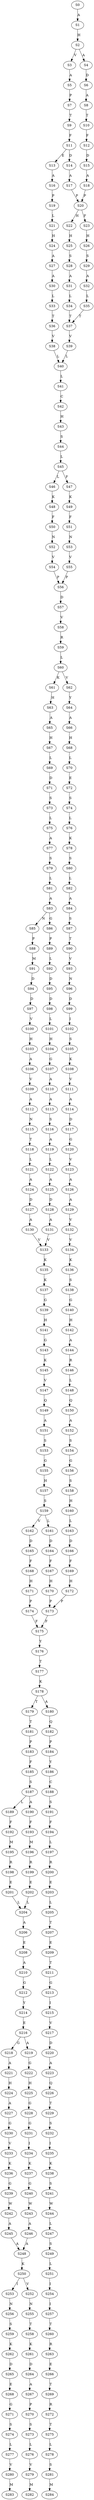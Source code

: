 strict digraph  {
	S0 -> S1 [ label = A ];
	S1 -> S2 [ label = H ];
	S2 -> S3 [ label = V ];
	S2 -> S4 [ label = A ];
	S3 -> S5 [ label = A ];
	S4 -> S6 [ label = D ];
	S5 -> S7 [ label = P ];
	S6 -> S8 [ label = A ];
	S7 -> S9 [ label = T ];
	S8 -> S10 [ label = T ];
	S9 -> S11 [ label = F ];
	S10 -> S12 [ label = F ];
	S11 -> S13 [ label = E ];
	S11 -> S14 [ label = D ];
	S12 -> S15 [ label = D ];
	S13 -> S16 [ label = A ];
	S14 -> S17 [ label = A ];
	S15 -> S18 [ label = A ];
	S16 -> S19 [ label = P ];
	S17 -> S20 [ label = P ];
	S18 -> S20 [ label = P ];
	S19 -> S21 [ label = L ];
	S20 -> S22 [ label = H ];
	S20 -> S23 [ label = F ];
	S21 -> S24 [ label = H ];
	S22 -> S25 [ label = H ];
	S23 -> S26 [ label = H ];
	S24 -> S27 [ label = A ];
	S25 -> S28 [ label = S ];
	S26 -> S29 [ label = S ];
	S27 -> S30 [ label = A ];
	S28 -> S31 [ label = A ];
	S29 -> S32 [ label = A ];
	S30 -> S33 [ label = L ];
	S31 -> S34 [ label = L ];
	S32 -> S35 [ label = L ];
	S33 -> S36 [ label = T ];
	S34 -> S37 [ label = T ];
	S35 -> S37 [ label = T ];
	S36 -> S38 [ label = V ];
	S37 -> S39 [ label = V ];
	S38 -> S40 [ label = L ];
	S39 -> S40 [ label = L ];
	S40 -> S41 [ label = L ];
	S41 -> S42 [ label = C ];
	S42 -> S43 [ label = H ];
	S43 -> S44 [ label = S ];
	S44 -> S45 [ label = L ];
	S45 -> S46 [ label = L ];
	S45 -> S47 [ label = F ];
	S46 -> S48 [ label = K ];
	S47 -> S49 [ label = K ];
	S48 -> S50 [ label = F ];
	S49 -> S51 [ label = F ];
	S50 -> S52 [ label = N ];
	S51 -> S53 [ label = N ];
	S52 -> S54 [ label = V ];
	S53 -> S55 [ label = V ];
	S54 -> S56 [ label = P ];
	S55 -> S56 [ label = P ];
	S56 -> S57 [ label = D ];
	S57 -> S58 [ label = V ];
	S58 -> S59 [ label = R ];
	S59 -> S60 [ label = L ];
	S60 -> S61 [ label = K ];
	S60 -> S62 [ label = V ];
	S61 -> S63 [ label = H ];
	S62 -> S64 [ label = Y ];
	S63 -> S65 [ label = A ];
	S64 -> S66 [ label = A ];
	S65 -> S67 [ label = H ];
	S66 -> S68 [ label = H ];
	S67 -> S69 [ label = L ];
	S68 -> S70 [ label = L ];
	S69 -> S71 [ label = D ];
	S70 -> S72 [ label = E ];
	S71 -> S73 [ label = S ];
	S72 -> S74 [ label = S ];
	S73 -> S75 [ label = L ];
	S74 -> S76 [ label = L ];
	S75 -> S77 [ label = A ];
	S76 -> S78 [ label = K ];
	S77 -> S79 [ label = S ];
	S78 -> S80 [ label = S ];
	S79 -> S81 [ label = L ];
	S80 -> S82 [ label = L ];
	S81 -> S83 [ label = A ];
	S82 -> S84 [ label = A ];
	S83 -> S85 [ label = N ];
	S83 -> S86 [ label = G ];
	S84 -> S87 [ label = S ];
	S85 -> S88 [ label = P ];
	S86 -> S89 [ label = P ];
	S87 -> S90 [ label = T ];
	S88 -> S91 [ label = M ];
	S89 -> S92 [ label = L ];
	S90 -> S93 [ label = V ];
	S91 -> S94 [ label = D ];
	S92 -> S95 [ label = D ];
	S93 -> S96 [ label = N ];
	S94 -> S97 [ label = D ];
	S95 -> S98 [ label = D ];
	S96 -> S99 [ label = D ];
	S97 -> S100 [ label = V ];
	S98 -> S101 [ label = L ];
	S99 -> S102 [ label = I ];
	S100 -> S103 [ label = H ];
	S101 -> S104 [ label = H ];
	S102 -> S105 [ label = S ];
	S103 -> S106 [ label = A ];
	S104 -> S107 [ label = G ];
	S105 -> S108 [ label = K ];
	S106 -> S109 [ label = V ];
	S107 -> S110 [ label = A ];
	S108 -> S111 [ label = V ];
	S109 -> S112 [ label = A ];
	S110 -> S113 [ label = A ];
	S111 -> S114 [ label = A ];
	S112 -> S115 [ label = N ];
	S113 -> S116 [ label = S ];
	S114 -> S117 [ label = D ];
	S115 -> S118 [ label = T ];
	S116 -> S119 [ label = A ];
	S117 -> S120 [ label = G ];
	S118 -> S121 [ label = L ];
	S119 -> S122 [ label = L ];
	S120 -> S123 [ label = V ];
	S121 -> S124 [ label = A ];
	S122 -> S125 [ label = A ];
	S123 -> S126 [ label = A ];
	S124 -> S127 [ label = D ];
	S125 -> S128 [ label = D ];
	S126 -> S129 [ label = A ];
	S127 -> S130 [ label = A ];
	S128 -> S131 [ label = A ];
	S129 -> S132 [ label = V ];
	S130 -> S133 [ label = V ];
	S131 -> S133 [ label = V ];
	S132 -> S134 [ label = V ];
	S133 -> S135 [ label = K ];
	S134 -> S136 [ label = K ];
	S135 -> S137 [ label = K ];
	S136 -> S138 [ label = S ];
	S137 -> S139 [ label = G ];
	S138 -> S140 [ label = G ];
	S139 -> S141 [ label = H ];
	S140 -> S142 [ label = H ];
	S141 -> S143 [ label = G ];
	S142 -> S144 [ label = A ];
	S143 -> S145 [ label = K ];
	S144 -> S146 [ label = R ];
	S145 -> S147 [ label = V ];
	S146 -> S148 [ label = L ];
	S147 -> S149 [ label = Q ];
	S148 -> S150 [ label = Q ];
	S149 -> S151 [ label = A ];
	S150 -> S152 [ label = A ];
	S151 -> S153 [ label = S ];
	S152 -> S154 [ label = S ];
	S153 -> S155 [ label = G ];
	S154 -> S156 [ label = G ];
	S155 -> S157 [ label = H ];
	S156 -> S158 [ label = S ];
	S157 -> S159 [ label = S ];
	S158 -> S160 [ label = H ];
	S159 -> S161 [ label = L ];
	S159 -> S162 [ label = V ];
	S160 -> S163 [ label = L ];
	S161 -> S164 [ label = D ];
	S162 -> S165 [ label = D ];
	S163 -> S166 [ label = D ];
	S164 -> S167 [ label = F ];
	S165 -> S168 [ label = F ];
	S166 -> S169 [ label = F ];
	S167 -> S170 [ label = H ];
	S168 -> S171 [ label = H ];
	S169 -> S172 [ label = H ];
	S170 -> S173 [ label = P ];
	S171 -> S174 [ label = P ];
	S172 -> S173 [ label = P ];
	S173 -> S175 [ label = F ];
	S174 -> S175 [ label = F ];
	S175 -> S176 [ label = Y ];
	S176 -> S177 [ label = T ];
	S177 -> S178 [ label = K ];
	S178 -> S179 [ label = T ];
	S178 -> S180 [ label = A ];
	S179 -> S181 [ label = T ];
	S180 -> S182 [ label = Q ];
	S181 -> S183 [ label = P ];
	S182 -> S184 [ label = P ];
	S183 -> S185 [ label = F ];
	S184 -> S186 [ label = Y ];
	S185 -> S187 [ label = S ];
	S186 -> S188 [ label = C ];
	S187 -> S189 [ label = L ];
	S187 -> S190 [ label = A ];
	S188 -> S191 [ label = S ];
	S189 -> S192 [ label = F ];
	S190 -> S193 [ label = F ];
	S191 -> S194 [ label = F ];
	S192 -> S195 [ label = M ];
	S193 -> S196 [ label = M ];
	S194 -> S197 [ label = L ];
	S195 -> S198 [ label = R ];
	S196 -> S199 [ label = R ];
	S197 -> S200 [ label = R ];
	S198 -> S201 [ label = E ];
	S199 -> S202 [ label = E ];
	S200 -> S203 [ label = E ];
	S201 -> S204 [ label = L ];
	S202 -> S204 [ label = L ];
	S203 -> S205 [ label = L ];
	S204 -> S206 [ label = A ];
	S205 -> S207 [ label = T ];
	S206 -> S208 [ label = E ];
	S207 -> S209 [ label = E ];
	S208 -> S210 [ label = A ];
	S209 -> S211 [ label = T ];
	S210 -> S212 [ label = G ];
	S211 -> S213 [ label = G ];
	S212 -> S214 [ label = Y ];
	S213 -> S215 [ label = I ];
	S214 -> S216 [ label = E ];
	S215 -> S217 [ label = V ];
	S216 -> S218 [ label = G ];
	S216 -> S219 [ label = A ];
	S217 -> S220 [ label = D ];
	S218 -> S221 [ label = A ];
	S219 -> S222 [ label = G ];
	S220 -> S223 [ label = A ];
	S221 -> S224 [ label = H ];
	S222 -> S225 [ label = H ];
	S223 -> S226 [ label = Q ];
	S224 -> S227 [ label = A ];
	S225 -> S228 [ label = G ];
	S226 -> S229 [ label = T ];
	S227 -> S230 [ label = G ];
	S228 -> S231 [ label = G ];
	S229 -> S232 [ label = S ];
	S230 -> S233 [ label = V ];
	S231 -> S234 [ label = I ];
	S232 -> S235 [ label = I ];
	S233 -> S236 [ label = K ];
	S234 -> S237 [ label = K ];
	S235 -> S238 [ label = K ];
	S236 -> S239 [ label = G ];
	S237 -> S240 [ label = G ];
	S238 -> S241 [ label = S ];
	S239 -> S242 [ label = W ];
	S240 -> S243 [ label = W ];
	S241 -> S244 [ label = W ];
	S242 -> S245 [ label = A ];
	S243 -> S246 [ label = A ];
	S244 -> S247 [ label = L ];
	S245 -> S248 [ label = A ];
	S246 -> S248 [ label = A ];
	S247 -> S249 [ label = S ];
	S248 -> S250 [ label = K ];
	S249 -> S251 [ label = L ];
	S250 -> S252 [ label = V ];
	S250 -> S253 [ label = I ];
	S251 -> S254 [ label = I ];
	S252 -> S255 [ label = N ];
	S253 -> S256 [ label = N ];
	S254 -> S257 [ label = I ];
	S255 -> S258 [ label = T ];
	S256 -> S259 [ label = S ];
	S257 -> S260 [ label = T ];
	S258 -> S261 [ label = K ];
	S259 -> S262 [ label = K ];
	S260 -> S263 [ label = R ];
	S261 -> S264 [ label = D ];
	S262 -> S265 [ label = D ];
	S263 -> S266 [ label = E ];
	S264 -> S267 [ label = A ];
	S265 -> S268 [ label = E ];
	S266 -> S269 [ label = T ];
	S267 -> S270 [ label = P ];
	S268 -> S271 [ label = G ];
	S269 -> S272 [ label = R ];
	S270 -> S273 [ label = S ];
	S271 -> S274 [ label = S ];
	S272 -> S275 [ label = T ];
	S273 -> S276 [ label = L ];
	S274 -> S277 [ label = L ];
	S275 -> S278 [ label = L ];
	S276 -> S279 [ label = V ];
	S277 -> S280 [ label = V ];
	S278 -> S281 [ label = S ];
	S279 -> S282 [ label = M ];
	S280 -> S283 [ label = M ];
	S281 -> S284 [ label = M ];
}
